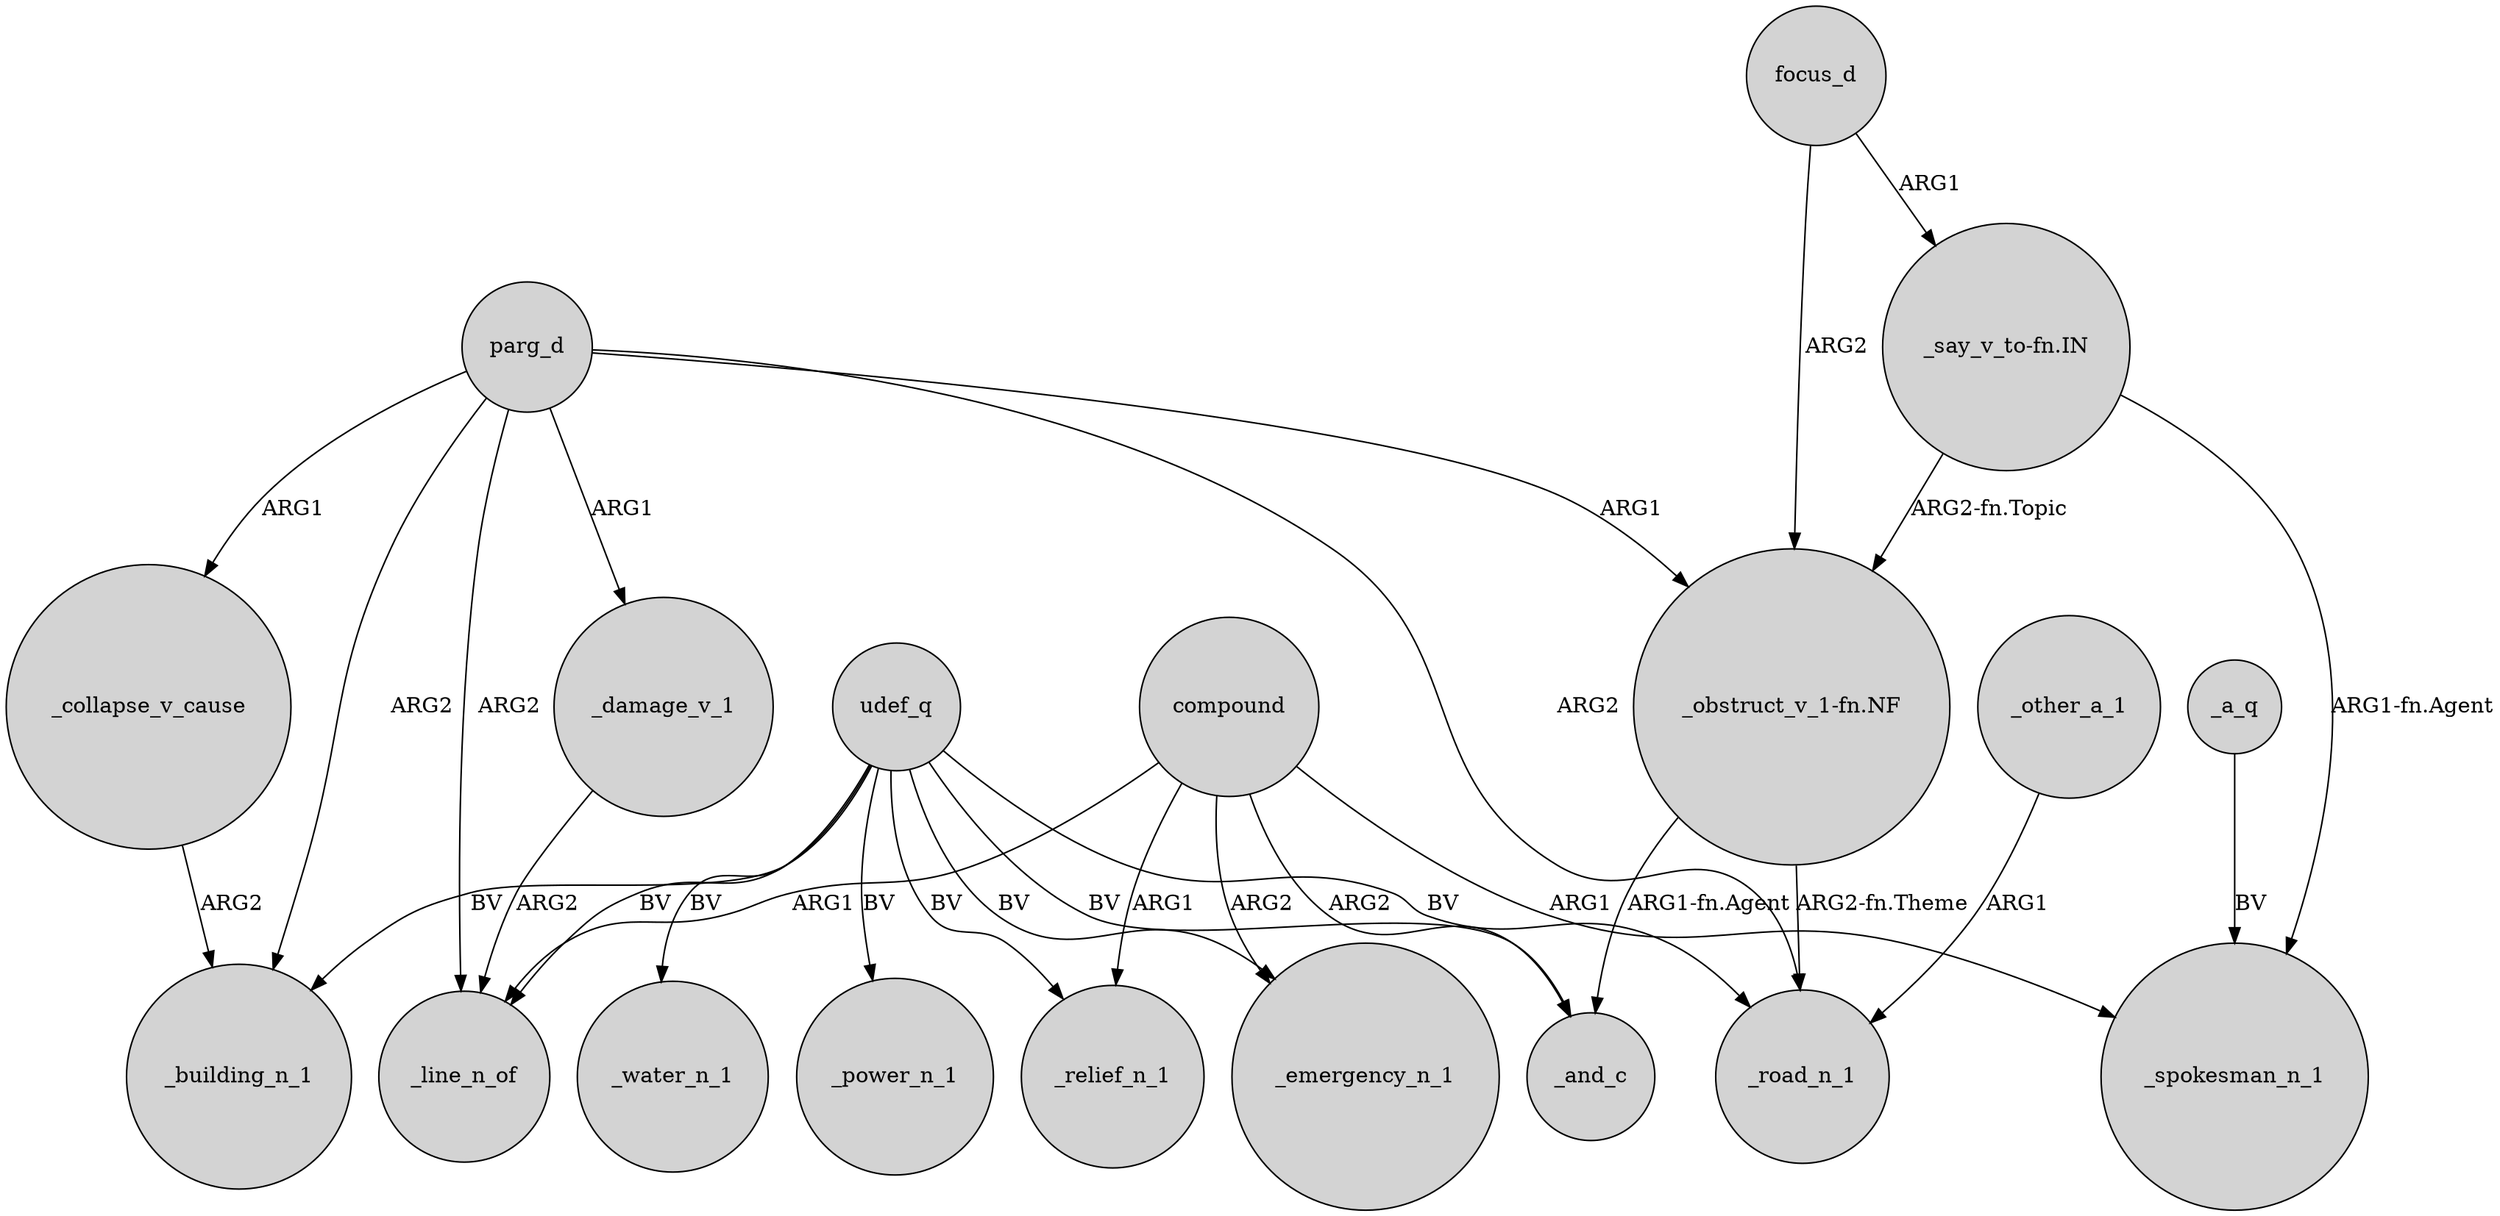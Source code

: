 digraph {
	node [shape=circle style=filled]
	parg_d -> _collapse_v_cause [label=ARG1]
	compound -> _emergency_n_1 [label=ARG2]
	parg_d -> "_obstruct_v_1-fn.NF" [label=ARG1]
	udef_q -> _building_n_1 [label=BV]
	parg_d -> _line_n_of [label=ARG2]
	parg_d -> _building_n_1 [label=ARG2]
	_damage_v_1 -> _line_n_of [label=ARG2]
	"_obstruct_v_1-fn.NF" -> _and_c [label="ARG1-fn.Agent"]
	_collapse_v_cause -> _building_n_1 [label=ARG2]
	parg_d -> _damage_v_1 [label=ARG1]
	"_say_v_to-fn.IN" -> "_obstruct_v_1-fn.NF" [label="ARG2-fn.Topic"]
	udef_q -> _relief_n_1 [label=BV]
	"_say_v_to-fn.IN" -> _spokesman_n_1 [label="ARG1-fn.Agent"]
	focus_d -> "_obstruct_v_1-fn.NF" [label=ARG2]
	compound -> _and_c [label=ARG2]
	compound -> _line_n_of [label=ARG1]
	compound -> _spokesman_n_1 [label=ARG1]
	udef_q -> _water_n_1 [label=BV]
	udef_q -> _road_n_1 [label=BV]
	udef_q -> _line_n_of [label=BV]
	parg_d -> _road_n_1 [label=ARG2]
	udef_q -> _emergency_n_1 [label=BV]
	_other_a_1 -> _road_n_1 [label=ARG1]
	_a_q -> _spokesman_n_1 [label=BV]
	compound -> _relief_n_1 [label=ARG1]
	"_obstruct_v_1-fn.NF" -> _road_n_1 [label="ARG2-fn.Theme"]
	udef_q -> _and_c [label=BV]
	udef_q -> _power_n_1 [label=BV]
	focus_d -> "_say_v_to-fn.IN" [label=ARG1]
}

